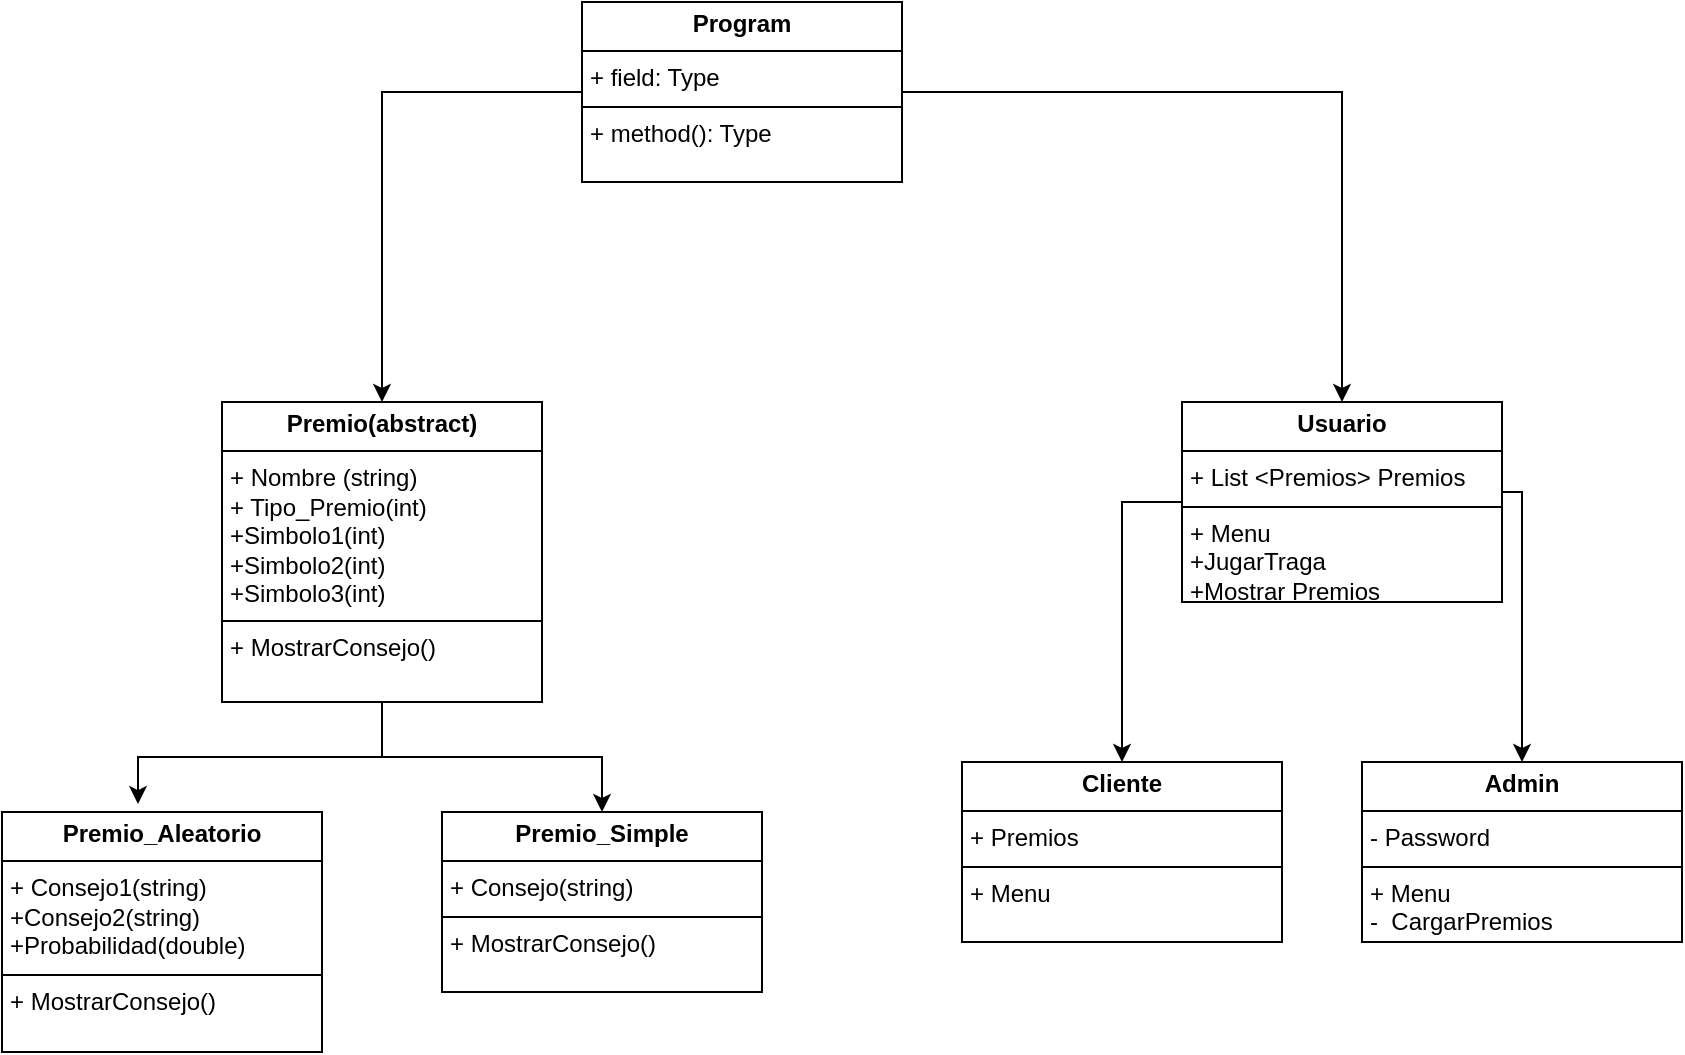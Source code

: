 <mxfile version="24.5.1" type="github">
  <diagram id="C5RBs43oDa-KdzZeNtuy" name="Page-1">
    <mxGraphModel dx="1034" dy="467" grid="1" gridSize="10" guides="1" tooltips="1" connect="1" arrows="1" fold="1" page="1" pageScale="1" pageWidth="827" pageHeight="1169" math="0" shadow="0">
      <root>
        <mxCell id="WIyWlLk6GJQsqaUBKTNV-0" />
        <mxCell id="WIyWlLk6GJQsqaUBKTNV-1" parent="WIyWlLk6GJQsqaUBKTNV-0" />
        <mxCell id="jcXhqBZSR6_EOswP7cTH-7" style="edgeStyle=orthogonalEdgeStyle;rounded=0;orthogonalLoop=1;jettySize=auto;html=1;exitX=0;exitY=0.5;exitDx=0;exitDy=0;entryX=0.5;entryY=0;entryDx=0;entryDy=0;" edge="1" parent="WIyWlLk6GJQsqaUBKTNV-1" source="jcXhqBZSR6_EOswP7cTH-0" target="jcXhqBZSR6_EOswP7cTH-1">
          <mxGeometry relative="1" as="geometry" />
        </mxCell>
        <mxCell id="jcXhqBZSR6_EOswP7cTH-8" style="edgeStyle=orthogonalEdgeStyle;rounded=0;orthogonalLoop=1;jettySize=auto;html=1;exitX=1;exitY=0.5;exitDx=0;exitDy=0;" edge="1" parent="WIyWlLk6GJQsqaUBKTNV-1" source="jcXhqBZSR6_EOswP7cTH-0" target="jcXhqBZSR6_EOswP7cTH-2">
          <mxGeometry relative="1" as="geometry" />
        </mxCell>
        <mxCell id="jcXhqBZSR6_EOswP7cTH-0" value="&lt;p style=&quot;margin:0px;margin-top:4px;text-align:center;&quot;&gt;&lt;b&gt;Program&lt;/b&gt;&lt;/p&gt;&lt;hr size=&quot;1&quot; style=&quot;border-style:solid;&quot;&gt;&lt;p style=&quot;margin:0px;margin-left:4px;&quot;&gt;+ field: Type&lt;/p&gt;&lt;hr size=&quot;1&quot; style=&quot;border-style:solid;&quot;&gt;&lt;p style=&quot;margin:0px;margin-left:4px;&quot;&gt;+ method(): Type&lt;/p&gt;" style="verticalAlign=top;align=left;overflow=fill;html=1;whiteSpace=wrap;" vertex="1" parent="WIyWlLk6GJQsqaUBKTNV-1">
          <mxGeometry x="290" y="90" width="160" height="90" as="geometry" />
        </mxCell>
        <mxCell id="jcXhqBZSR6_EOswP7cTH-16" style="edgeStyle=orthogonalEdgeStyle;rounded=0;orthogonalLoop=1;jettySize=auto;html=1;entryX=0.5;entryY=0;entryDx=0;entryDy=0;" edge="1" parent="WIyWlLk6GJQsqaUBKTNV-1" source="jcXhqBZSR6_EOswP7cTH-1" target="jcXhqBZSR6_EOswP7cTH-4">
          <mxGeometry relative="1" as="geometry" />
        </mxCell>
        <mxCell id="jcXhqBZSR6_EOswP7cTH-1" value="&lt;p style=&quot;margin:0px;margin-top:4px;text-align:center;&quot;&gt;&lt;b&gt;Premio(abstract)&lt;/b&gt;&lt;/p&gt;&lt;hr size=&quot;1&quot; style=&quot;border-style:solid;&quot;&gt;&lt;p style=&quot;margin:0px;margin-left:4px;&quot;&gt;+ Nombre (string)&lt;/p&gt;&lt;p style=&quot;margin:0px;margin-left:4px;&quot;&gt;+ Tipo_Premio(int)&lt;/p&gt;&lt;p style=&quot;margin:0px;margin-left:4px;&quot;&gt;+Simbolo1(int)&lt;/p&gt;&lt;p style=&quot;margin:0px;margin-left:4px;&quot;&gt;+Simbolo2(int)&lt;/p&gt;&lt;p style=&quot;margin:0px;margin-left:4px;&quot;&gt;+Simbolo3(int)&lt;/p&gt;&lt;hr size=&quot;1&quot; style=&quot;border-style:solid;&quot;&gt;&lt;p style=&quot;margin:0px;margin-left:4px;&quot;&gt;+ MostrarConsejo()&lt;/p&gt;" style="verticalAlign=top;align=left;overflow=fill;html=1;whiteSpace=wrap;" vertex="1" parent="WIyWlLk6GJQsqaUBKTNV-1">
          <mxGeometry x="110" y="290" width="160" height="150" as="geometry" />
        </mxCell>
        <mxCell id="jcXhqBZSR6_EOswP7cTH-17" style="edgeStyle=orthogonalEdgeStyle;rounded=0;orthogonalLoop=1;jettySize=auto;html=1;exitX=0;exitY=0.5;exitDx=0;exitDy=0;entryX=0.5;entryY=0;entryDx=0;entryDy=0;" edge="1" parent="WIyWlLk6GJQsqaUBKTNV-1" source="jcXhqBZSR6_EOswP7cTH-2" target="jcXhqBZSR6_EOswP7cTH-5">
          <mxGeometry relative="1" as="geometry" />
        </mxCell>
        <mxCell id="jcXhqBZSR6_EOswP7cTH-18" style="edgeStyle=orthogonalEdgeStyle;rounded=0;orthogonalLoop=1;jettySize=auto;html=1;exitX=1;exitY=0.5;exitDx=0;exitDy=0;entryX=0.5;entryY=0;entryDx=0;entryDy=0;" edge="1" parent="WIyWlLk6GJQsqaUBKTNV-1" source="jcXhqBZSR6_EOswP7cTH-2" target="jcXhqBZSR6_EOswP7cTH-6">
          <mxGeometry relative="1" as="geometry">
            <Array as="points">
              <mxPoint x="760" y="335" />
            </Array>
          </mxGeometry>
        </mxCell>
        <mxCell id="jcXhqBZSR6_EOswP7cTH-2" value="&lt;p style=&quot;margin:0px;margin-top:4px;text-align:center;&quot;&gt;&lt;b&gt;Usuario&lt;/b&gt;&lt;/p&gt;&lt;hr size=&quot;1&quot; style=&quot;border-style:solid;&quot;&gt;&lt;p style=&quot;margin:0px;margin-left:4px;&quot;&gt;+ List &amp;lt;Premios&amp;gt; Premios&lt;/p&gt;&lt;hr size=&quot;1&quot; style=&quot;border-style:solid;&quot;&gt;&lt;p style=&quot;margin:0px;margin-left:4px;&quot;&gt;+ Menu&lt;/p&gt;&lt;p style=&quot;margin:0px;margin-left:4px;&quot;&gt;+JugarTraga&lt;/p&gt;&lt;p style=&quot;margin:0px;margin-left:4px;&quot;&gt;+Mostrar Premios&lt;/p&gt;" style="verticalAlign=top;align=left;overflow=fill;html=1;whiteSpace=wrap;" vertex="1" parent="WIyWlLk6GJQsqaUBKTNV-1">
          <mxGeometry x="590" y="290" width="160" height="100" as="geometry" />
        </mxCell>
        <mxCell id="jcXhqBZSR6_EOswP7cTH-3" value="&lt;p style=&quot;margin:0px;margin-top:4px;text-align:center;&quot;&gt;&lt;b&gt;Premio_Aleatorio&lt;/b&gt;&lt;/p&gt;&lt;hr size=&quot;1&quot; style=&quot;border-style:solid;&quot;&gt;&lt;p style=&quot;margin:0px;margin-left:4px;&quot;&gt;+ Consejo1(string)&lt;/p&gt;&lt;p style=&quot;margin:0px;margin-left:4px;&quot;&gt;+Consejo2(string)&lt;/p&gt;&lt;p style=&quot;margin:0px;margin-left:4px;&quot;&gt;+Probabilidad(double)&lt;/p&gt;&lt;hr size=&quot;1&quot; style=&quot;border-style:solid;&quot;&gt;&lt;p style=&quot;margin:0px;margin-left:4px;&quot;&gt;+ MostrarConsejo()&lt;/p&gt;" style="verticalAlign=top;align=left;overflow=fill;html=1;whiteSpace=wrap;" vertex="1" parent="WIyWlLk6GJQsqaUBKTNV-1">
          <mxGeometry y="495" width="160" height="120" as="geometry" />
        </mxCell>
        <mxCell id="jcXhqBZSR6_EOswP7cTH-4" value="&lt;p style=&quot;margin:0px;margin-top:4px;text-align:center;&quot;&gt;&lt;b&gt;Premio_Simple&lt;/b&gt;&lt;/p&gt;&lt;hr size=&quot;1&quot; style=&quot;border-style:solid;&quot;&gt;&lt;p style=&quot;margin:0px;margin-left:4px;&quot;&gt;+ Consejo(string)&lt;/p&gt;&lt;hr size=&quot;1&quot; style=&quot;border-style:solid;&quot;&gt;&lt;p style=&quot;margin:0px;margin-left:4px;&quot;&gt;+ MostrarConsejo()&lt;/p&gt;" style="verticalAlign=top;align=left;overflow=fill;html=1;whiteSpace=wrap;" vertex="1" parent="WIyWlLk6GJQsqaUBKTNV-1">
          <mxGeometry x="220" y="495" width="160" height="90" as="geometry" />
        </mxCell>
        <mxCell id="jcXhqBZSR6_EOswP7cTH-5" value="&lt;p style=&quot;margin:0px;margin-top:4px;text-align:center;&quot;&gt;&lt;b&gt;Cliente&lt;/b&gt;&lt;/p&gt;&lt;hr size=&quot;1&quot; style=&quot;border-style:solid;&quot;&gt;&lt;p style=&quot;margin:0px;margin-left:4px;&quot;&gt;+ Premios&lt;/p&gt;&lt;hr size=&quot;1&quot; style=&quot;border-style:solid;&quot;&gt;&lt;p style=&quot;margin:0px;margin-left:4px;&quot;&gt;+ Menu&amp;nbsp;&lt;/p&gt;" style="verticalAlign=top;align=left;overflow=fill;html=1;whiteSpace=wrap;" vertex="1" parent="WIyWlLk6GJQsqaUBKTNV-1">
          <mxGeometry x="480" y="470" width="160" height="90" as="geometry" />
        </mxCell>
        <mxCell id="jcXhqBZSR6_EOswP7cTH-6" value="&lt;p style=&quot;margin:0px;margin-top:4px;text-align:center;&quot;&gt;&lt;b&gt;Admin&lt;/b&gt;&lt;/p&gt;&lt;hr size=&quot;1&quot; style=&quot;border-style:solid;&quot;&gt;&lt;p style=&quot;margin:0px;margin-left:4px;&quot;&gt;- Password&lt;/p&gt;&lt;hr size=&quot;1&quot; style=&quot;border-style:solid;&quot;&gt;&lt;p style=&quot;margin:0px;margin-left:4px;&quot;&gt;+ Menu&amp;nbsp;&lt;/p&gt;&lt;p style=&quot;margin:0px;margin-left:4px;&quot;&gt;-&amp;nbsp; CargarPremios&lt;/p&gt;" style="verticalAlign=top;align=left;overflow=fill;html=1;whiteSpace=wrap;" vertex="1" parent="WIyWlLk6GJQsqaUBKTNV-1">
          <mxGeometry x="680" y="470" width="160" height="90" as="geometry" />
        </mxCell>
        <mxCell id="jcXhqBZSR6_EOswP7cTH-15" style="edgeStyle=orthogonalEdgeStyle;rounded=0;orthogonalLoop=1;jettySize=auto;html=1;entryX=0.425;entryY=-0.033;entryDx=0;entryDy=0;entryPerimeter=0;" edge="1" parent="WIyWlLk6GJQsqaUBKTNV-1" source="jcXhqBZSR6_EOswP7cTH-1" target="jcXhqBZSR6_EOswP7cTH-3">
          <mxGeometry relative="1" as="geometry" />
        </mxCell>
      </root>
    </mxGraphModel>
  </diagram>
</mxfile>
